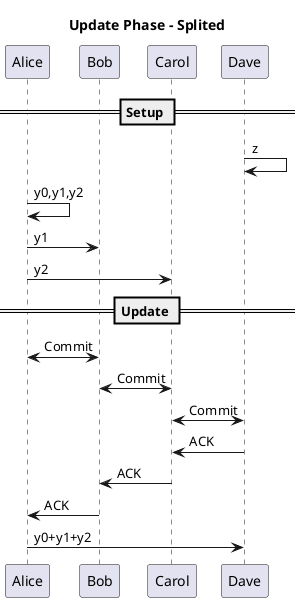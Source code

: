 @startuml
title Update Phase - Splited
participant Alice
participant Bob
participant Carol
participant Dave

== Setup ==

Dave -> Dave: z
Alice -> Alice: y0,y1,y2
Alice -> Bob: y1
Alice -> Carol: y2

== Update ==

Alice <-> Bob: Commit
Bob <-> Carol: Commit
Carol <-> Dave: Commit

Dave -> Carol: ACK
Carol -> Bob: ACK
Bob -> Alice: ACK

Alice -> Dave: y0+y1+y2

@enduml
